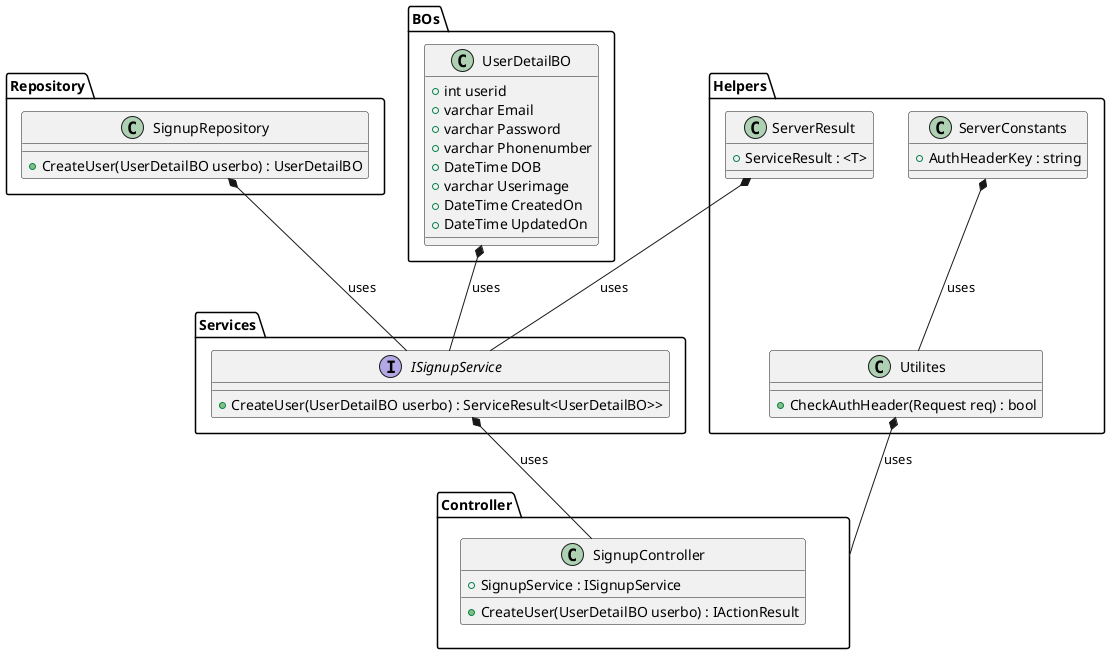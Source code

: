 @startuml
package Controller {
class SignupController {
   + SignupService : ISignupService
   + CreateUser(UserDetailBO userbo) : IActionResult
} 

}
package "Services" {
    interface ISignupService {
 
      + CreateUser(UserDetailBO userbo) : ServiceResult<UserDetailBO>>
    }
}

package "Repository" {
    class SignupRepository {

  + CreateUser(UserDetailBO userbo) : UserDetailBO
        
    }
}

package "BOs"{
   
    class UserDetailBO {
        + int userid
        + varchar Email
        + varchar Password
        + varchar Phonenumber
        + DateTime DOB
        +varchar Userimage
        + DateTime CreatedOn
        + DateTime UpdatedOn     
    }
  
}
package Helpers {
    Class Utilites {
        + CheckAuthHeader(Request req) : bool
    }

    Class ServerConstants {
        + AuthHeaderKey : string
    }
      Class ServerResult {
        + ServiceResult : <T>
    }
}

ISignupService *-- SignupController : uses
SignupRepository *-- ISignupService : uses
UserDetailBO *-- ISignupService : uses

ServerResult*--ISignupService : uses
Utilites *-- Controller : uses
ServerConstants *-- Utilites : uses
@enduml